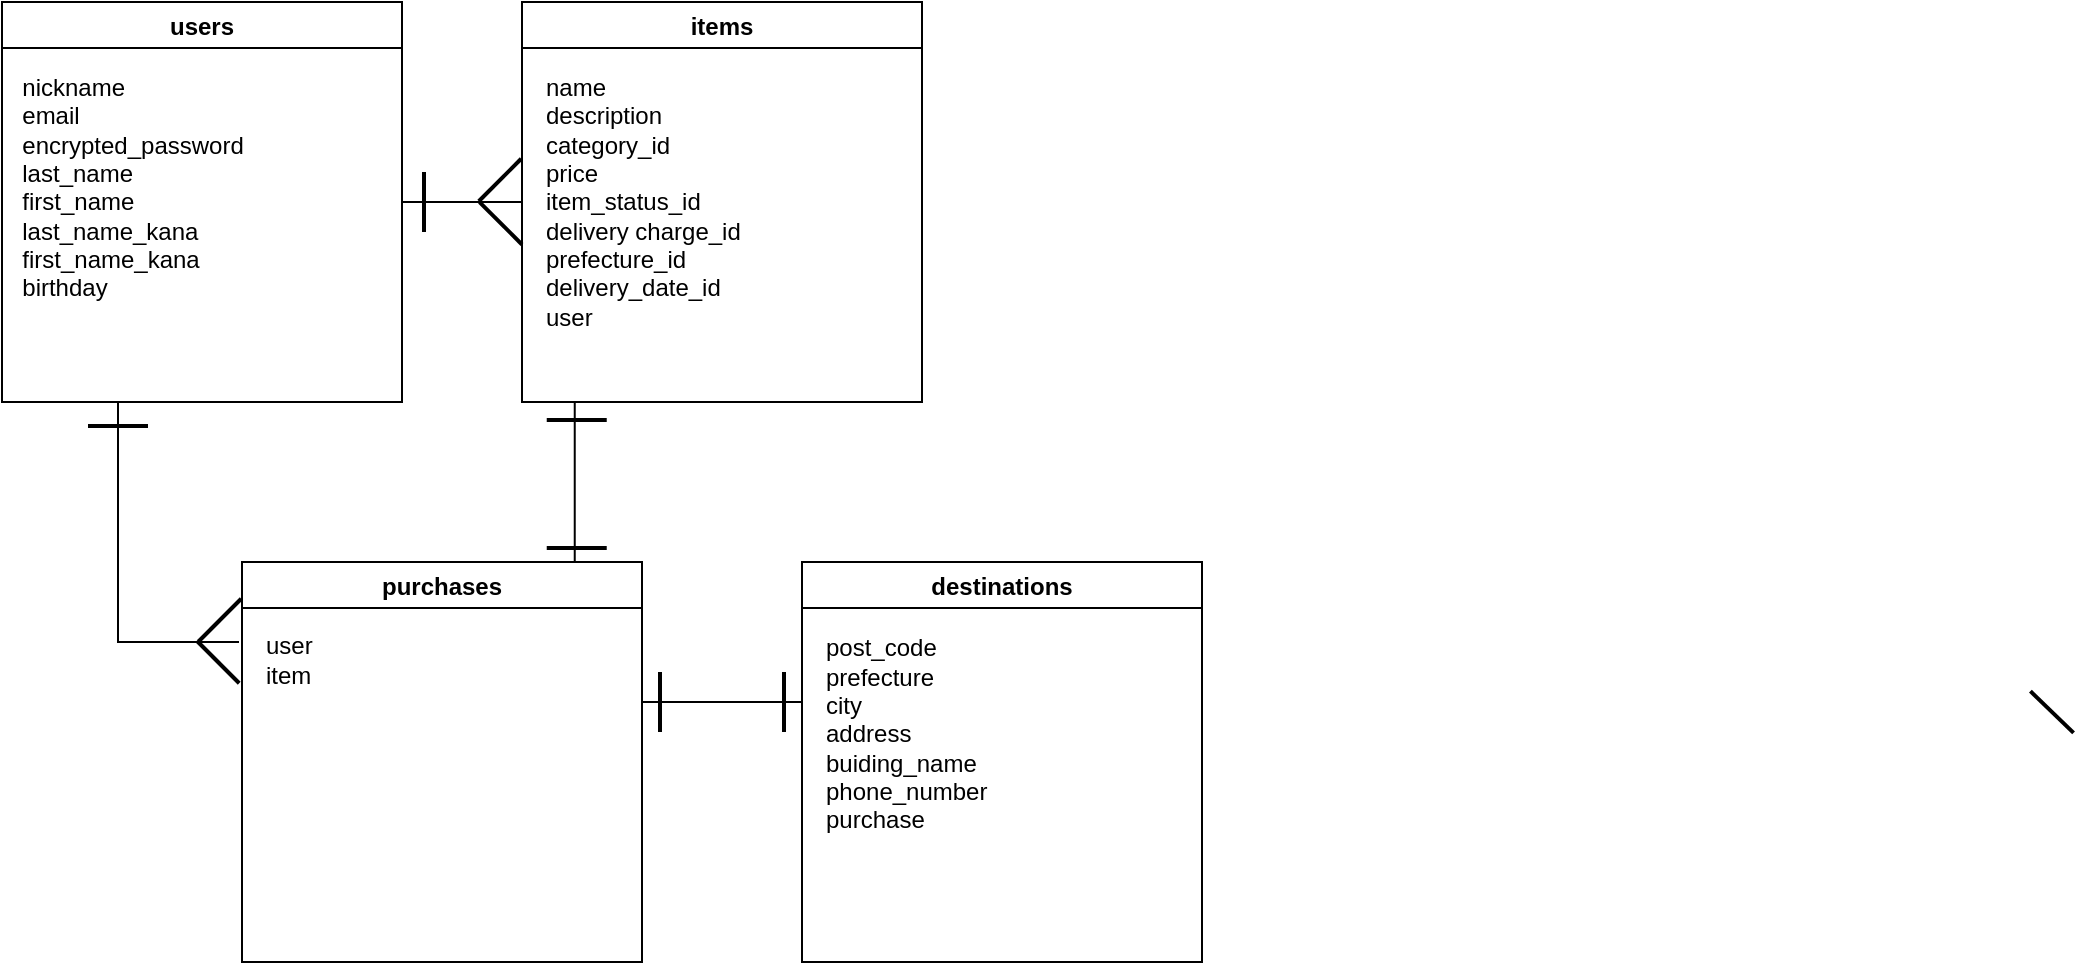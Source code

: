 <mxfile>
    <diagram id="IyzdiQpl2dPtmmyvQpRF" name="ページ1">
        <mxGraphModel dx="651" dy="627" grid="1" gridSize="10" guides="1" tooltips="1" connect="1" arrows="1" fold="1" page="1" pageScale="1" pageWidth="827" pageHeight="1169" math="0" shadow="0">
            <root>
                <mxCell id="0"/>
                <mxCell id="1" parent="0"/>
                <mxCell id="14" value="users" style="swimlane;" parent="1" vertex="1">
                    <mxGeometry x="40" y="120" width="200" height="200" as="geometry"/>
                </mxCell>
                <mxCell id="15" value="&lt;div style=&quot;text-align: left&quot;&gt;&lt;span&gt;nickname&lt;/span&gt;&lt;/div&gt;&lt;div style=&quot;text-align: left&quot;&gt;&lt;span&gt;email&lt;/span&gt;&lt;/div&gt;&lt;div style=&quot;text-align: left&quot;&gt;&lt;span&gt;encrypted_password&lt;/span&gt;&lt;/div&gt;&lt;div style=&quot;text-align: left&quot;&gt;last_name&lt;/div&gt;&lt;div style=&quot;text-align: left&quot;&gt;first_name&lt;/div&gt;&lt;div style=&quot;text-align: left&quot;&gt;last_name_kana&lt;/div&gt;&lt;div style=&quot;text-align: left&quot;&gt;first_name_kana&lt;/div&gt;&lt;div style=&quot;text-align: left&quot;&gt;birthday&lt;/div&gt;&lt;div style=&quot;text-align: left&quot;&gt;&lt;span&gt;&lt;br&gt;&lt;/span&gt;&lt;/div&gt;" style="text;html=1;align=center;verticalAlign=middle;resizable=0;points=[];autosize=1;strokeColor=none;fillColor=none;" parent="14" vertex="1">
                    <mxGeometry y="35" width="130" height="130" as="geometry"/>
                </mxCell>
                <mxCell id="16" value="items" style="swimlane;" parent="1" vertex="1">
                    <mxGeometry x="300" y="120" width="200" height="200" as="geometry"/>
                </mxCell>
                <mxCell id="17" value="&lt;div&gt;name&lt;/div&gt;&lt;div&gt;description&lt;br&gt;&lt;/div&gt;&lt;div&gt;category_id&lt;/div&gt;&lt;div&gt;price&lt;/div&gt;&lt;div&gt;item_status_id&lt;/div&gt;&lt;div&gt;delivery charge_id&lt;/div&gt;&lt;div&gt;prefecture_id&lt;/div&gt;&lt;div&gt;delivery_date_id&lt;/div&gt;&lt;div&gt;user&lt;/div&gt;" style="text;html=1;align=left;verticalAlign=middle;resizable=0;points=[];autosize=1;strokeColor=none;fillColor=none;" parent="16" vertex="1">
                    <mxGeometry x="10" y="35" width="110" height="130" as="geometry"/>
                </mxCell>
                <mxCell id="20" value="" style="shape=crossbar;whiteSpace=wrap;html=1;rounded=1;" parent="16" vertex="1">
                    <mxGeometry x="-60" y="90" width="60" height="20" as="geometry"/>
                </mxCell>
                <mxCell id="18" value="purchases" style="swimlane;" parent="1" vertex="1">
                    <mxGeometry x="160" y="400" width="200" height="200" as="geometry"/>
                </mxCell>
                <mxCell id="19" value="user&lt;br&gt;item" style="text;html=1;align=left;verticalAlign=middle;resizable=0;points=[];autosize=1;strokeColor=none;fillColor=none;" parent="18" vertex="1">
                    <mxGeometry x="10" y="34" width="40" height="30" as="geometry"/>
                </mxCell>
                <mxCell id="21" value="" style="line;strokeWidth=2;direction=south;html=1;" parent="1" vertex="1">
                    <mxGeometry x="246" y="205" width="10" height="30" as="geometry"/>
                </mxCell>
                <mxCell id="22" value="" style="line;strokeWidth=2;direction=south;html=1;rotation=45;" parent="1" vertex="1">
                    <mxGeometry x="284" y="194" width="10" height="30" as="geometry"/>
                </mxCell>
                <mxCell id="23" value="" style="line;strokeWidth=2;direction=south;html=1;rotation=134;" parent="1" vertex="1">
                    <mxGeometry x="1060" y="460" width="10" height="30" as="geometry"/>
                </mxCell>
                <mxCell id="24" value="" style="line;strokeWidth=2;direction=south;html=1;rotation=-45;" parent="1" vertex="1">
                    <mxGeometry x="262.37" y="215.63" width="54" height="30" as="geometry"/>
                </mxCell>
                <mxCell id="25" value="destinations" style="swimlane;" parent="1" vertex="1">
                    <mxGeometry x="440" y="400" width="200" height="200" as="geometry"/>
                </mxCell>
                <mxCell id="26" value="post_code&lt;br&gt;prefecture&lt;br&gt;city&lt;br&gt;address&lt;br&gt;buiding_name&lt;br&gt;phone_number&lt;br&gt;purchase" style="text;html=1;align=left;verticalAlign=middle;resizable=0;points=[];autosize=1;strokeColor=none;fillColor=none;" parent="25" vertex="1">
                    <mxGeometry x="10" y="36" width="100" height="100" as="geometry"/>
                </mxCell>
                <mxCell id="28" value="" style="shape=crossbar;whiteSpace=wrap;html=1;rounded=1;" parent="1" vertex="1">
                    <mxGeometry x="360" y="460" width="80" height="20" as="geometry"/>
                </mxCell>
                <mxCell id="29" value="" style="line;strokeWidth=2;direction=south;html=1;" parent="1" vertex="1">
                    <mxGeometry x="364" y="455" width="10" height="30" as="geometry"/>
                </mxCell>
                <mxCell id="30" value="" style="line;strokeWidth=2;direction=south;html=1;" parent="1" vertex="1">
                    <mxGeometry x="426" y="455" width="10" height="30" as="geometry"/>
                </mxCell>
                <mxCell id="35" value="" style="line;strokeWidth=2;html=1;rotation=0;" parent="1" vertex="1">
                    <mxGeometry x="83" y="327" width="30" height="10" as="geometry"/>
                </mxCell>
                <mxCell id="37" value="" style="shape=partialRectangle;whiteSpace=wrap;html=1;bottom=0;right=0;fillColor=none;rotation=-90;" parent="1" vertex="1">
                    <mxGeometry x="68" y="350" width="120" height="60" as="geometry"/>
                </mxCell>
                <mxCell id="38" value="" style="shape=crossbar;whiteSpace=wrap;html=1;rounded=1;direction=south;" parent="1" vertex="1">
                    <mxGeometry x="316.37" y="320" width="20" height="80" as="geometry"/>
                </mxCell>
                <mxCell id="39" value="" style="line;strokeWidth=2;html=1;rotation=0;" parent="1" vertex="1">
                    <mxGeometry x="312.37" y="388" width="30" height="10" as="geometry"/>
                </mxCell>
                <mxCell id="40" value="" style="line;strokeWidth=2;html=1;rotation=0;" parent="1" vertex="1">
                    <mxGeometry x="312.37" y="324" width="30" height="10" as="geometry"/>
                </mxCell>
                <mxCell id="46" value="" style="line;strokeWidth=2;direction=south;html=1;rotation=45;" vertex="1" parent="1">
                    <mxGeometry x="144" y="414" width="10" height="30" as="geometry"/>
                </mxCell>
                <mxCell id="47" value="" style="line;strokeWidth=2;direction=south;html=1;rotation=-45;" vertex="1" parent="1">
                    <mxGeometry x="121" y="435" width="54" height="30" as="geometry"/>
                </mxCell>
            </root>
        </mxGraphModel>
    </diagram>
</mxfile>